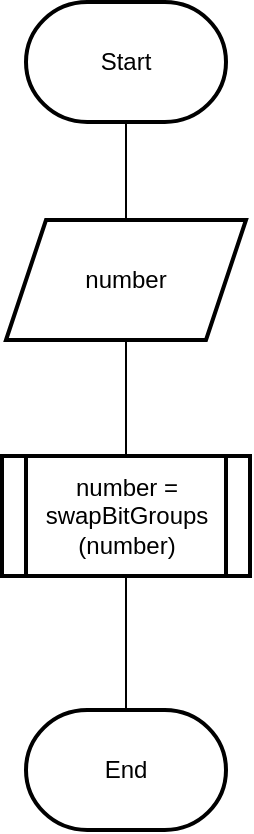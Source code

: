 <mxfile version="24.7.8" pages="3">
  <diagram name="main" id="WQYIlkLl0Al9MQ4G-9AK">
    <mxGraphModel dx="1050" dy="669" grid="0" gridSize="10" guides="1" tooltips="1" connect="1" arrows="1" fold="1" page="1" pageScale="1" pageWidth="850" pageHeight="1100" math="0" shadow="0">
      <root>
        <mxCell id="0" />
        <mxCell id="1" parent="0" />
        <mxCell id="vYxL0MoLzC1G8jpgTvBY-21" style="edgeStyle=orthogonalEdgeStyle;rounded=0;orthogonalLoop=1;jettySize=auto;html=1;entryX=0.5;entryY=0;entryDx=0;entryDy=0;entryPerimeter=0;endArrow=none;endFill=0;" edge="1" parent="1" source="vYxL0MoLzC1G8jpgTvBY-2" target="vYxL0MoLzC1G8jpgTvBY-18">
          <mxGeometry relative="1" as="geometry" />
        </mxCell>
        <mxCell id="vYxL0MoLzC1G8jpgTvBY-2" value="Start" style="strokeWidth=2;html=1;shape=mxgraph.flowchart.terminator;whiteSpace=wrap;" vertex="1" parent="1">
          <mxGeometry x="209" y="48" width="100" height="60" as="geometry" />
        </mxCell>
        <mxCell id="vYxL0MoLzC1G8jpgTvBY-8" value="number = swapBitGroups&lt;div&gt;(number)&lt;/div&gt;" style="shape=process;whiteSpace=wrap;html=1;backgroundOutline=1;strokeWidth=2;" vertex="1" parent="1">
          <mxGeometry x="197" y="275" width="124" height="60" as="geometry" />
        </mxCell>
        <mxCell id="vYxL0MoLzC1G8jpgTvBY-17" value="number" style="shape=parallelogram;perimeter=parallelogramPerimeter;whiteSpace=wrap;html=1;fixedSize=1;strokeWidth=2;" vertex="1" parent="1">
          <mxGeometry x="199" y="157" width="120" height="60" as="geometry" />
        </mxCell>
        <mxCell id="vYxL0MoLzC1G8jpgTvBY-18" value="End" style="strokeWidth=2;html=1;shape=mxgraph.flowchart.terminator;whiteSpace=wrap;" vertex="1" parent="1">
          <mxGeometry x="209" y="402" width="100" height="60" as="geometry" />
        </mxCell>
      </root>
    </mxGraphModel>
  </diagram>
  <diagram id="6fRxsXR4KFsZ_79WHLfW" name="swapBitGroups">
    <mxGraphModel dx="724" dy="461" grid="0" gridSize="10" guides="1" tooltips="1" connect="1" arrows="1" fold="1" page="1" pageScale="1" pageWidth="850" pageHeight="1100" math="0" shadow="0">
      <root>
        <mxCell id="0" />
        <mxCell id="1" parent="0" />
        <mxCell id="sWEvNTTyTJjf-yMoCyQk-27" value="" style="edgeStyle=orthogonalEdgeStyle;rounded=0;orthogonalLoop=1;jettySize=auto;html=1;entryX=0.5;entryY=0;entryDx=0;entryDy=0;entryPerimeter=0;endArrow=none;endFill=0;" parent="1" source="sWEvNTTyTJjf-yMoCyQk-2" target="sWEvNTTyTJjf-yMoCyQk-26" edge="1">
          <mxGeometry relative="1" as="geometry">
            <mxPoint x="259" y="108" as="sourcePoint" />
            <mxPoint x="259" y="999" as="targetPoint" />
          </mxGeometry>
        </mxCell>
        <mxCell id="sWEvNTTyTJjf-yMoCyQk-17" style="edgeStyle=orthogonalEdgeStyle;rounded=0;orthogonalLoop=1;jettySize=auto;html=1;entryX=0.5;entryY=0;entryDx=0;entryDy=0;entryPerimeter=0;endArrow=none;endFill=0;" parent="1" source="sWEvNTTyTJjf-yMoCyQk-7" target="sWEvNTTyTJjf-yMoCyQk-5" edge="1">
          <mxGeometry relative="1" as="geometry">
            <Array as="points">
              <mxPoint x="545" y="245" />
              <mxPoint x="545" y="961" />
              <mxPoint x="259" y="961" />
            </Array>
          </mxGeometry>
        </mxCell>
        <mxCell id="sWEvNTTyTJjf-yMoCyQk-22" value="&amp;nbsp;yes&amp;nbsp;" style="edgeLabel;html=1;align=center;verticalAlign=middle;resizable=0;points=[];" parent="sWEvNTTyTJjf-yMoCyQk-17" vertex="1" connectable="0">
          <mxGeometry x="-0.88" relative="1" as="geometry">
            <mxPoint as="offset" />
          </mxGeometry>
        </mxCell>
        <mxCell id="sWEvNTTyTJjf-yMoCyQk-19" style="edgeStyle=orthogonalEdgeStyle;rounded=0;orthogonalLoop=1;jettySize=auto;html=1;entryX=0.5;entryY=0;entryDx=0;entryDy=0;entryPerimeter=0;endArrow=none;endFill=0;" parent="1" source="sWEvNTTyTJjf-yMoCyQk-13" target="sWEvNTTyTJjf-yMoCyQk-5" edge="1">
          <mxGeometry relative="1" as="geometry">
            <Array as="points">
              <mxPoint x="545" y="441" />
              <mxPoint x="545" y="961" />
              <mxPoint x="259" y="961" />
            </Array>
          </mxGeometry>
        </mxCell>
        <mxCell id="sWEvNTTyTJjf-yMoCyQk-23" value="&amp;nbsp;yes&amp;nbsp;" style="edgeLabel;html=1;align=center;verticalAlign=middle;resizable=0;points=[];" parent="sWEvNTTyTJjf-yMoCyQk-19" vertex="1" connectable="0">
          <mxGeometry x="-0.847" relative="1" as="geometry">
            <mxPoint as="offset" />
          </mxGeometry>
        </mxCell>
        <mxCell id="sWEvNTTyTJjf-yMoCyQk-20" style="edgeStyle=orthogonalEdgeStyle;rounded=0;orthogonalLoop=1;jettySize=auto;html=1;entryX=0.5;entryY=0;entryDx=0;entryDy=0;entryPerimeter=0;endArrow=none;endFill=0;" parent="1" source="sWEvNTTyTJjf-yMoCyQk-14" target="sWEvNTTyTJjf-yMoCyQk-5" edge="1">
          <mxGeometry relative="1" as="geometry">
            <Array as="points">
              <mxPoint x="545" y="547" />
              <mxPoint x="545" y="961" />
              <mxPoint x="259" y="961" />
            </Array>
          </mxGeometry>
        </mxCell>
        <mxCell id="sWEvNTTyTJjf-yMoCyQk-24" value="&amp;nbsp;yes&amp;nbsp;" style="edgeLabel;html=1;align=center;verticalAlign=middle;resizable=0;points=[];" parent="sWEvNTTyTJjf-yMoCyQk-20" vertex="1" connectable="0">
          <mxGeometry x="-0.816" relative="1" as="geometry">
            <mxPoint as="offset" />
          </mxGeometry>
        </mxCell>
        <mxCell id="sWEvNTTyTJjf-yMoCyQk-21" style="edgeStyle=orthogonalEdgeStyle;rounded=0;orthogonalLoop=1;jettySize=auto;html=1;entryX=0.5;entryY=0;entryDx=0;entryDy=0;entryPerimeter=0;endArrow=none;endFill=0;" parent="1" source="sWEvNTTyTJjf-yMoCyQk-26" target="sWEvNTTyTJjf-yMoCyQk-5" edge="1">
          <mxGeometry relative="1" as="geometry" />
        </mxCell>
        <mxCell id="sWEvNTTyTJjf-yMoCyQk-2" value="Start of&lt;div&gt;swapBitGroups&lt;br&gt;&lt;/div&gt;" style="strokeWidth=2;html=1;shape=mxgraph.flowchart.terminator;whiteSpace=wrap;" parent="1" vertex="1">
          <mxGeometry x="211" y="45" width="100" height="60" as="geometry" />
        </mxCell>
        <mxCell id="sWEvNTTyTJjf-yMoCyQk-5" value="End of&lt;div&gt;swapBitGroups&lt;br&gt;&lt;/div&gt;" style="strokeWidth=2;html=1;shape=mxgraph.flowchart.terminator;whiteSpace=wrap;" parent="1" vertex="1">
          <mxGeometry x="209" y="999" width="100" height="60" as="geometry" />
        </mxCell>
        <mxCell id="sWEvNTTyTJjf-yMoCyQk-6" value="pos1, len1" style="shape=parallelogram;perimeter=parallelogramPerimeter;whiteSpace=wrap;html=1;fixedSize=1;strokeWidth=2;" parent="1" vertex="1">
          <mxGeometry x="199" y="124.0" width="120" height="60" as="geometry" />
        </mxCell>
        <mxCell id="sWEvNTTyTJjf-yMoCyQk-7" value="pos1 &amp;lt; 0 ||&amp;nbsp;&lt;div&gt;pos1 &amp;gt;= sizeOfInt ||&amp;nbsp;&lt;span style=&quot;background-color: initial;&quot;&gt;len1 &amp;lt;= 0 ||&amp;nbsp;&lt;/span&gt;&lt;div&gt;(pos1 + len1) &amp;gt; sizeOfInt&lt;/div&gt;&lt;/div&gt;" style="rhombus;whiteSpace=wrap;html=1;strokeWidth=2;" parent="1" vertex="1">
          <mxGeometry x="147.5" y="200" width="225" height="89" as="geometry" />
        </mxCell>
        <mxCell id="sWEvNTTyTJjf-yMoCyQk-8" value="" style="group" parent="1" vertex="1" connectable="0">
          <mxGeometry x="365" y="28" width="111" height="100" as="geometry" />
        </mxCell>
        <mxCell id="sWEvNTTyTJjf-yMoCyQk-9" value="number" style="strokeWidth=2;html=1;shape=mxgraph.flowchart.annotation_2;align=left;labelPosition=right;pointerEvents=1;" parent="sWEvNTTyTJjf-yMoCyQk-8" vertex="1">
          <mxGeometry x="61" width="50" height="100" as="geometry" />
        </mxCell>
        <mxCell id="sWEvNTTyTJjf-yMoCyQk-10" value="" style="endArrow=none;html=1;rounded=0;strokeWidth=2;" parent="sWEvNTTyTJjf-yMoCyQk-8" edge="1">
          <mxGeometry width="50" height="50" relative="1" as="geometry">
            <mxPoint x="32" y="49.8" as="sourcePoint" />
            <mxPoint x="54" y="49.8" as="targetPoint" />
          </mxGeometry>
        </mxCell>
        <mxCell id="sWEvNTTyTJjf-yMoCyQk-11" value="" style="endArrow=none;html=1;rounded=0;strokeWidth=2;" parent="sWEvNTTyTJjf-yMoCyQk-8" edge="1">
          <mxGeometry width="50" height="50" relative="1" as="geometry">
            <mxPoint y="49.8" as="sourcePoint" />
            <mxPoint x="22" y="49.8" as="targetPoint" />
          </mxGeometry>
        </mxCell>
        <mxCell id="sWEvNTTyTJjf-yMoCyQk-12" value="pos2, len2" style="shape=parallelogram;perimeter=parallelogramPerimeter;whiteSpace=wrap;html=1;fixedSize=1;strokeWidth=2;" parent="1" vertex="1">
          <mxGeometry x="199" y="310.0" width="120" height="60" as="geometry" />
        </mxCell>
        <mxCell id="sWEvNTTyTJjf-yMoCyQk-13" value="pos2 &amp;lt; 0 ||&amp;nbsp;&lt;div&gt;pos2 &amp;gt;= sizeOfInt ||&amp;nbsp;&lt;span style=&quot;background-color: initial;&quot;&gt;len2 &amp;lt;= 0 ||&amp;nbsp;&lt;/span&gt;&lt;div&gt;(pos2 + len2) &amp;gt; sizeOfInt&lt;/div&gt;&lt;/div&gt;" style="rhombus;whiteSpace=wrap;html=1;strokeWidth=2;" parent="1" vertex="1">
          <mxGeometry x="147.5" y="396" width="225" height="89" as="geometry" />
        </mxCell>
        <mxCell id="sWEvNTTyTJjf-yMoCyQk-14" value="(pos2 + len1 &amp;gt; sizeOfInt) ||&amp;nbsp;&lt;div&gt;(pos1 + len2 &amp;gt; sizeOfInt)&lt;br&gt;&lt;/div&gt;" style="rhombus;whiteSpace=wrap;html=1;strokeWidth=2;" parent="1" vertex="1">
          <mxGeometry x="148.5" y="501" width="225" height="89" as="geometry" />
        </mxCell>
        <mxCell id="sWEvNTTyTJjf-yMoCyQk-15" value="number = setBitGroup(&lt;div&gt;number, pos1, len2, group2)&lt;/div&gt;" style="shape=process;whiteSpace=wrap;html=1;backgroundOutline=1;strokeWidth=2;" parent="1" vertex="1">
          <mxGeometry x="197" y="793" width="124" height="60" as="geometry" />
        </mxCell>
        <mxCell id="sWEvNTTyTJjf-yMoCyQk-16" value="number = setBitGroup(&lt;div&gt;number, pos2, len1, group1)&lt;/div&gt;" style="shape=process;whiteSpace=wrap;html=1;backgroundOutline=1;strokeWidth=2;" parent="1" vertex="1">
          <mxGeometry x="197" y="875" width="124" height="60" as="geometry" />
        </mxCell>
        <mxCell id="sWEvNTTyTJjf-yMoCyQk-25" value="invalid data" style="shape=parallelogram;perimeter=parallelogramPerimeter;whiteSpace=wrap;html=1;fixedSize=1;strokeWidth=2;" parent="1" vertex="1">
          <mxGeometry x="487" y="831.0" width="120" height="60" as="geometry" />
        </mxCell>
        <mxCell id="sWEvNTTyTJjf-yMoCyQk-26" value="group1 = getBitGroup(&lt;div&gt;number, pos1, len1)&lt;br&gt;&lt;/div&gt;" style="shape=process;whiteSpace=wrap;html=1;backgroundOutline=1;strokeWidth=2;" parent="1" vertex="1">
          <mxGeometry x="199" y="618" width="124" height="60" as="geometry" />
        </mxCell>
        <mxCell id="sWEvNTTyTJjf-yMoCyQk-28" value="group2 = getBitGroup(&lt;div&gt;number, pos2, len2)&lt;br&gt;&lt;/div&gt;" style="shape=process;whiteSpace=wrap;html=1;backgroundOutline=1;strokeWidth=2;" parent="1" vertex="1">
          <mxGeometry x="200" y="705" width="124" height="60" as="geometry" />
        </mxCell>
        <mxCell id="1qi7j0svdSLMtVj5Fmeh-1" value="" style="group" parent="1" vertex="1" connectable="0">
          <mxGeometry x="370" y="973" width="111" height="100" as="geometry" />
        </mxCell>
        <mxCell id="1qi7j0svdSLMtVj5Fmeh-2" value="number" style="strokeWidth=2;html=1;shape=mxgraph.flowchart.annotation_2;align=left;labelPosition=right;pointerEvents=1;" parent="1qi7j0svdSLMtVj5Fmeh-1" vertex="1">
          <mxGeometry x="61" width="50" height="100" as="geometry" />
        </mxCell>
        <mxCell id="1qi7j0svdSLMtVj5Fmeh-3" value="" style="endArrow=none;html=1;rounded=0;strokeWidth=2;" parent="1qi7j0svdSLMtVj5Fmeh-1" edge="1">
          <mxGeometry width="50" height="50" relative="1" as="geometry">
            <mxPoint x="32" y="49.8" as="sourcePoint" />
            <mxPoint x="54" y="49.8" as="targetPoint" />
          </mxGeometry>
        </mxCell>
        <mxCell id="1qi7j0svdSLMtVj5Fmeh-4" value="" style="endArrow=none;html=1;rounded=0;strokeWidth=2;" parent="1qi7j0svdSLMtVj5Fmeh-1" edge="1">
          <mxGeometry width="50" height="50" relative="1" as="geometry">
            <mxPoint y="49.8" as="sourcePoint" />
            <mxPoint x="22" y="49.8" as="targetPoint" />
          </mxGeometry>
        </mxCell>
      </root>
    </mxGraphModel>
  </diagram>
  <diagram id="Sfwz39R1FGwwGPRU0LCx" name="getBitGroup">
    <mxGraphModel dx="1050" dy="669" grid="0" gridSize="10" guides="1" tooltips="1" connect="1" arrows="1" fold="1" page="1" pageScale="1" pageWidth="850" pageHeight="1100" math="0" shadow="0">
      <root>
        <mxCell id="0" />
        <mxCell id="1" parent="0" />
        <mxCell id="UCdjCYkEJ7Pc2BeXCNZI-2" style="edgeStyle=orthogonalEdgeStyle;rounded=0;orthogonalLoop=1;jettySize=auto;html=1;entryX=0.5;entryY=0;entryDx=0;entryDy=0;entryPerimeter=0;endArrow=none;endFill=0;" parent="1" source="DcasWgf7x8uFMMcVX8dA-9" target="DcasWgf7x8uFMMcVX8dA-10" edge="1">
          <mxGeometry relative="1" as="geometry" />
        </mxCell>
        <mxCell id="DcasWgf7x8uFMMcVX8dA-9" value="Start of&lt;div&gt;getBitGroup&lt;br&gt;&lt;/div&gt;" style="strokeWidth=2;html=1;shape=mxgraph.flowchart.terminator;whiteSpace=wrap;" parent="1" vertex="1">
          <mxGeometry x="211" y="45" width="100" height="60" as="geometry" />
        </mxCell>
        <mxCell id="DcasWgf7x8uFMMcVX8dA-10" value="End of&lt;div&gt;getBitGroup&lt;br&gt;&lt;/div&gt;" style="strokeWidth=2;html=1;shape=mxgraph.flowchart.terminator;whiteSpace=wrap;" parent="1" vertex="1">
          <mxGeometry x="211" y="405" width="100" height="60" as="geometry" />
        </mxCell>
        <mxCell id="DcasWgf7x8uFMMcVX8dA-13" value="" style="group" parent="1" vertex="1" connectable="0">
          <mxGeometry x="365" y="28" width="111" height="100" as="geometry" />
        </mxCell>
        <mxCell id="DcasWgf7x8uFMMcVX8dA-14" value="number, pos, len" style="strokeWidth=2;html=1;shape=mxgraph.flowchart.annotation_2;align=left;labelPosition=right;pointerEvents=1;" parent="DcasWgf7x8uFMMcVX8dA-13" vertex="1">
          <mxGeometry x="61" width="50" height="100" as="geometry" />
        </mxCell>
        <mxCell id="DcasWgf7x8uFMMcVX8dA-15" value="" style="endArrow=none;html=1;rounded=0;strokeWidth=2;" parent="DcasWgf7x8uFMMcVX8dA-13" edge="1">
          <mxGeometry width="50" height="50" relative="1" as="geometry">
            <mxPoint x="32" y="49.8" as="sourcePoint" />
            <mxPoint x="54" y="49.8" as="targetPoint" />
          </mxGeometry>
        </mxCell>
        <mxCell id="DcasWgf7x8uFMMcVX8dA-16" value="" style="endArrow=none;html=1;rounded=0;strokeWidth=2;" parent="DcasWgf7x8uFMMcVX8dA-13" edge="1">
          <mxGeometry width="50" height="50" relative="1" as="geometry">
            <mxPoint y="49.8" as="sourcePoint" />
            <mxPoint x="22" y="49.8" as="targetPoint" />
          </mxGeometry>
        </mxCell>
        <mxCell id="UCdjCYkEJ7Pc2BeXCNZI-1" value="result = number &amp;gt;&amp;gt; (32 - pos - len + 1)" style="rounded=0;whiteSpace=wrap;html=1;strokeWidth=2;" parent="1" vertex="1">
          <mxGeometry x="201" y="128" width="120" height="60" as="geometry" />
        </mxCell>
        <mxCell id="UCdjCYkEJ7Pc2BeXCNZI-3" value="" style="group" parent="1" vertex="1" connectable="0">
          <mxGeometry x="365" y="378" width="111" height="100" as="geometry" />
        </mxCell>
        <mxCell id="UCdjCYkEJ7Pc2BeXCNZI-4" value="result" style="strokeWidth=2;html=1;shape=mxgraph.flowchart.annotation_2;align=left;labelPosition=right;pointerEvents=1;" parent="UCdjCYkEJ7Pc2BeXCNZI-3" vertex="1">
          <mxGeometry x="61" width="50" height="100" as="geometry" />
        </mxCell>
        <mxCell id="UCdjCYkEJ7Pc2BeXCNZI-5" value="" style="endArrow=none;html=1;rounded=0;strokeWidth=2;" parent="UCdjCYkEJ7Pc2BeXCNZI-3" edge="1">
          <mxGeometry width="50" height="50" relative="1" as="geometry">
            <mxPoint x="32" y="49.8" as="sourcePoint" />
            <mxPoint x="54" y="49.8" as="targetPoint" />
          </mxGeometry>
        </mxCell>
        <mxCell id="UCdjCYkEJ7Pc2BeXCNZI-6" value="" style="endArrow=none;html=1;rounded=0;strokeWidth=2;" parent="UCdjCYkEJ7Pc2BeXCNZI-3" edge="1">
          <mxGeometry width="50" height="50" relative="1" as="geometry">
            <mxPoint y="49.8" as="sourcePoint" />
            <mxPoint x="22" y="49.8" as="targetPoint" />
          </mxGeometry>
        </mxCell>
        <mxCell id="I1vZ7yQWDFASDrCIwMCJ-1" style="edgeStyle=orthogonalEdgeStyle;rounded=0;orthogonalLoop=1;jettySize=auto;html=1;entryX=0.5;entryY=0;entryDx=0;entryDy=0;entryPerimeter=0;endArrow=none;endFill=0;" parent="1" source="I1vZ7yQWDFASDrCIwMCJ-8" target="I1vZ7yQWDFASDrCIwMCJ-3" edge="1">
          <mxGeometry relative="1" as="geometry" />
        </mxCell>
        <mxCell id="I1vZ7yQWDFASDrCIwMCJ-2" value="Start of&lt;div&gt;setBitGroup&lt;br&gt;&lt;/div&gt;" style="strokeWidth=2;html=1;shape=mxgraph.flowchart.terminator;whiteSpace=wrap;" parent="1" vertex="1">
          <mxGeometry x="211" y="567" width="100" height="60" as="geometry" />
        </mxCell>
        <mxCell id="I1vZ7yQWDFASDrCIwMCJ-3" value="End of&lt;div&gt;setBitGroup&lt;br&gt;&lt;/div&gt;" style="strokeWidth=2;html=1;shape=mxgraph.flowchart.terminator;whiteSpace=wrap;" parent="1" vertex="1">
          <mxGeometry x="211" y="970" width="100" height="60" as="geometry" />
        </mxCell>
        <mxCell id="I1vZ7yQWDFASDrCIwMCJ-4" value="" style="group" parent="1" vertex="1" connectable="0">
          <mxGeometry x="365" y="550" width="111" height="100" as="geometry" />
        </mxCell>
        <mxCell id="I1vZ7yQWDFASDrCIwMCJ-5" value="number, pos, len, value" style="strokeWidth=2;html=1;shape=mxgraph.flowchart.annotation_2;align=left;labelPosition=right;pointerEvents=1;" parent="I1vZ7yQWDFASDrCIwMCJ-4" vertex="1">
          <mxGeometry x="61" width="50" height="100" as="geometry" />
        </mxCell>
        <mxCell id="I1vZ7yQWDFASDrCIwMCJ-6" value="" style="endArrow=none;html=1;rounded=0;strokeWidth=2;" parent="I1vZ7yQWDFASDrCIwMCJ-4" edge="1">
          <mxGeometry width="50" height="50" relative="1" as="geometry">
            <mxPoint x="32" y="49.8" as="sourcePoint" />
            <mxPoint x="54" y="49.8" as="targetPoint" />
          </mxGeometry>
        </mxCell>
        <mxCell id="I1vZ7yQWDFASDrCIwMCJ-7" value="" style="endArrow=none;html=1;rounded=0;strokeWidth=2;" parent="I1vZ7yQWDFASDrCIwMCJ-4" edge="1">
          <mxGeometry width="50" height="50" relative="1" as="geometry">
            <mxPoint y="49.8" as="sourcePoint" />
            <mxPoint x="22" y="49.8" as="targetPoint" />
          </mxGeometry>
        </mxCell>
        <mxCell id="I1vZ7yQWDFASDrCIwMCJ-9" value="" style="group" parent="1" vertex="1" connectable="0">
          <mxGeometry x="365" y="943" width="111" height="100" as="geometry" />
        </mxCell>
        <mxCell id="I1vZ7yQWDFASDrCIwMCJ-10" value="number" style="strokeWidth=2;html=1;shape=mxgraph.flowchart.annotation_2;align=left;labelPosition=right;pointerEvents=1;" parent="I1vZ7yQWDFASDrCIwMCJ-9" vertex="1">
          <mxGeometry x="61" width="50" height="100" as="geometry" />
        </mxCell>
        <mxCell id="I1vZ7yQWDFASDrCIwMCJ-11" value="" style="endArrow=none;html=1;rounded=0;strokeWidth=2;" parent="I1vZ7yQWDFASDrCIwMCJ-9" edge="1">
          <mxGeometry width="50" height="50" relative="1" as="geometry">
            <mxPoint x="32" y="49.8" as="sourcePoint" />
            <mxPoint x="54" y="49.8" as="targetPoint" />
          </mxGeometry>
        </mxCell>
        <mxCell id="I1vZ7yQWDFASDrCIwMCJ-12" value="" style="endArrow=none;html=1;rounded=0;strokeWidth=2;" parent="I1vZ7yQWDFASDrCIwMCJ-9" edge="1">
          <mxGeometry width="50" height="50" relative="1" as="geometry">
            <mxPoint y="49.8" as="sourcePoint" />
            <mxPoint x="22" y="49.8" as="targetPoint" />
          </mxGeometry>
        </mxCell>
        <mxCell id="I1vZ7yQWDFASDrCIwMCJ-16" value="number &amp;amp;= ~mask" style="rounded=0;whiteSpace=wrap;html=1;strokeWidth=2;" parent="1" vertex="1">
          <mxGeometry x="201" y="813" width="120" height="60" as="geometry" />
        </mxCell>
        <mxCell id="I1vZ7yQWDFASDrCIwMCJ-18" value="number |= (value &amp;lt;&amp;lt; delta)" style="rounded=0;whiteSpace=wrap;html=1;strokeWidth=2;" parent="1" vertex="1">
          <mxGeometry x="201" y="897" width="120" height="60" as="geometry" />
        </mxCell>
        <mxCell id="RgYIskv2LH6pUNJM_7sA-1" value="mask = (1 &amp;lt;&amp;lt; len) - 1" style="rounded=0;whiteSpace=wrap;html=1;strokeWidth=2;" vertex="1" parent="1">
          <mxGeometry x="201" y="209" width="120" height="60" as="geometry" />
        </mxCell>
        <mxCell id="RgYIskv2LH6pUNJM_7sA-2" value="result &amp;amp;= mask" style="rounded=0;whiteSpace=wrap;html=1;strokeWidth=2;" vertex="1" parent="1">
          <mxGeometry x="201" y="302" width="120" height="60" as="geometry" />
        </mxCell>
        <mxCell id="RgYIskv2LH6pUNJM_7sA-3" value="" style="edgeStyle=orthogonalEdgeStyle;rounded=0;orthogonalLoop=1;jettySize=auto;html=1;entryX=0.5;entryY=0;entryDx=0;entryDy=0;entryPerimeter=0;endArrow=none;endFill=0;" edge="1" parent="1" source="I1vZ7yQWDFASDrCIwMCJ-2" target="I1vZ7yQWDFASDrCIwMCJ-8">
          <mxGeometry relative="1" as="geometry">
            <mxPoint x="261" y="627" as="sourcePoint" />
            <mxPoint x="261" y="970" as="targetPoint" />
          </mxGeometry>
        </mxCell>
        <mxCell id="I1vZ7yQWDFASDrCIwMCJ-8" value="mask = ((1 &amp;lt;&amp;lt; len) - 1) &amp;lt;&amp;lt; (sizeOfInt - pos - len + 1)" style="rounded=0;whiteSpace=wrap;html=1;strokeWidth=2;" parent="1" vertex="1">
          <mxGeometry x="201" y="732" width="120" height="60" as="geometry" />
        </mxCell>
        <mxCell id="RgYIskv2LH6pUNJM_7sA-4" value="delta = (sizeOfInt - pos - len + 1)" style="rounded=0;whiteSpace=wrap;html=1;strokeWidth=2;" vertex="1" parent="1">
          <mxGeometry x="201" y="654" width="120" height="60" as="geometry" />
        </mxCell>
      </root>
    </mxGraphModel>
  </diagram>
</mxfile>

